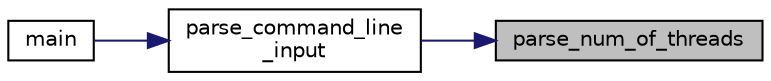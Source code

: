 digraph "parse_num_of_threads"
{
 // INTERACTIVE_SVG=YES
 // LATEX_PDF_SIZE
  edge [fontname="Helvetica",fontsize="10",labelfontname="Helvetica",labelfontsize="10"];
  node [fontname="Helvetica",fontsize="10",shape=record];
  rankdir="RL";
  Node1 [label="parse_num_of_threads",height=0.2,width=0.4,color="black", fillcolor="grey75", style="filled", fontcolor="black",tooltip="converts string to int. Validates string has only numbers."];
  Node1 -> Node2 [dir="back",color="midnightblue",fontsize="10",style="solid",fontname="Helvetica"];
  Node2 [label="parse_command_line\l_input",height=0.2,width=0.4,color="black", fillcolor="white", style="filled",URL="$command__line__parsing_8h.html#a7a13f0dfd36addcfec438077d15dd898",tooltip="parsing the command line, validates input integrity and fills the arg structure. CAUTION: This functi..."];
  Node2 -> Node3 [dir="back",color="midnightblue",fontsize="10",style="solid",fontname="Helvetica"];
  Node3 [label="main",height=0.2,width=0.4,color="black", fillcolor="white", style="filled",URL="$ceasar__ext_8h.html#a0ddf1224851353fc92bfbff6f499fa97",tooltip="Encrypts or decrypts a message from a file."];
}
